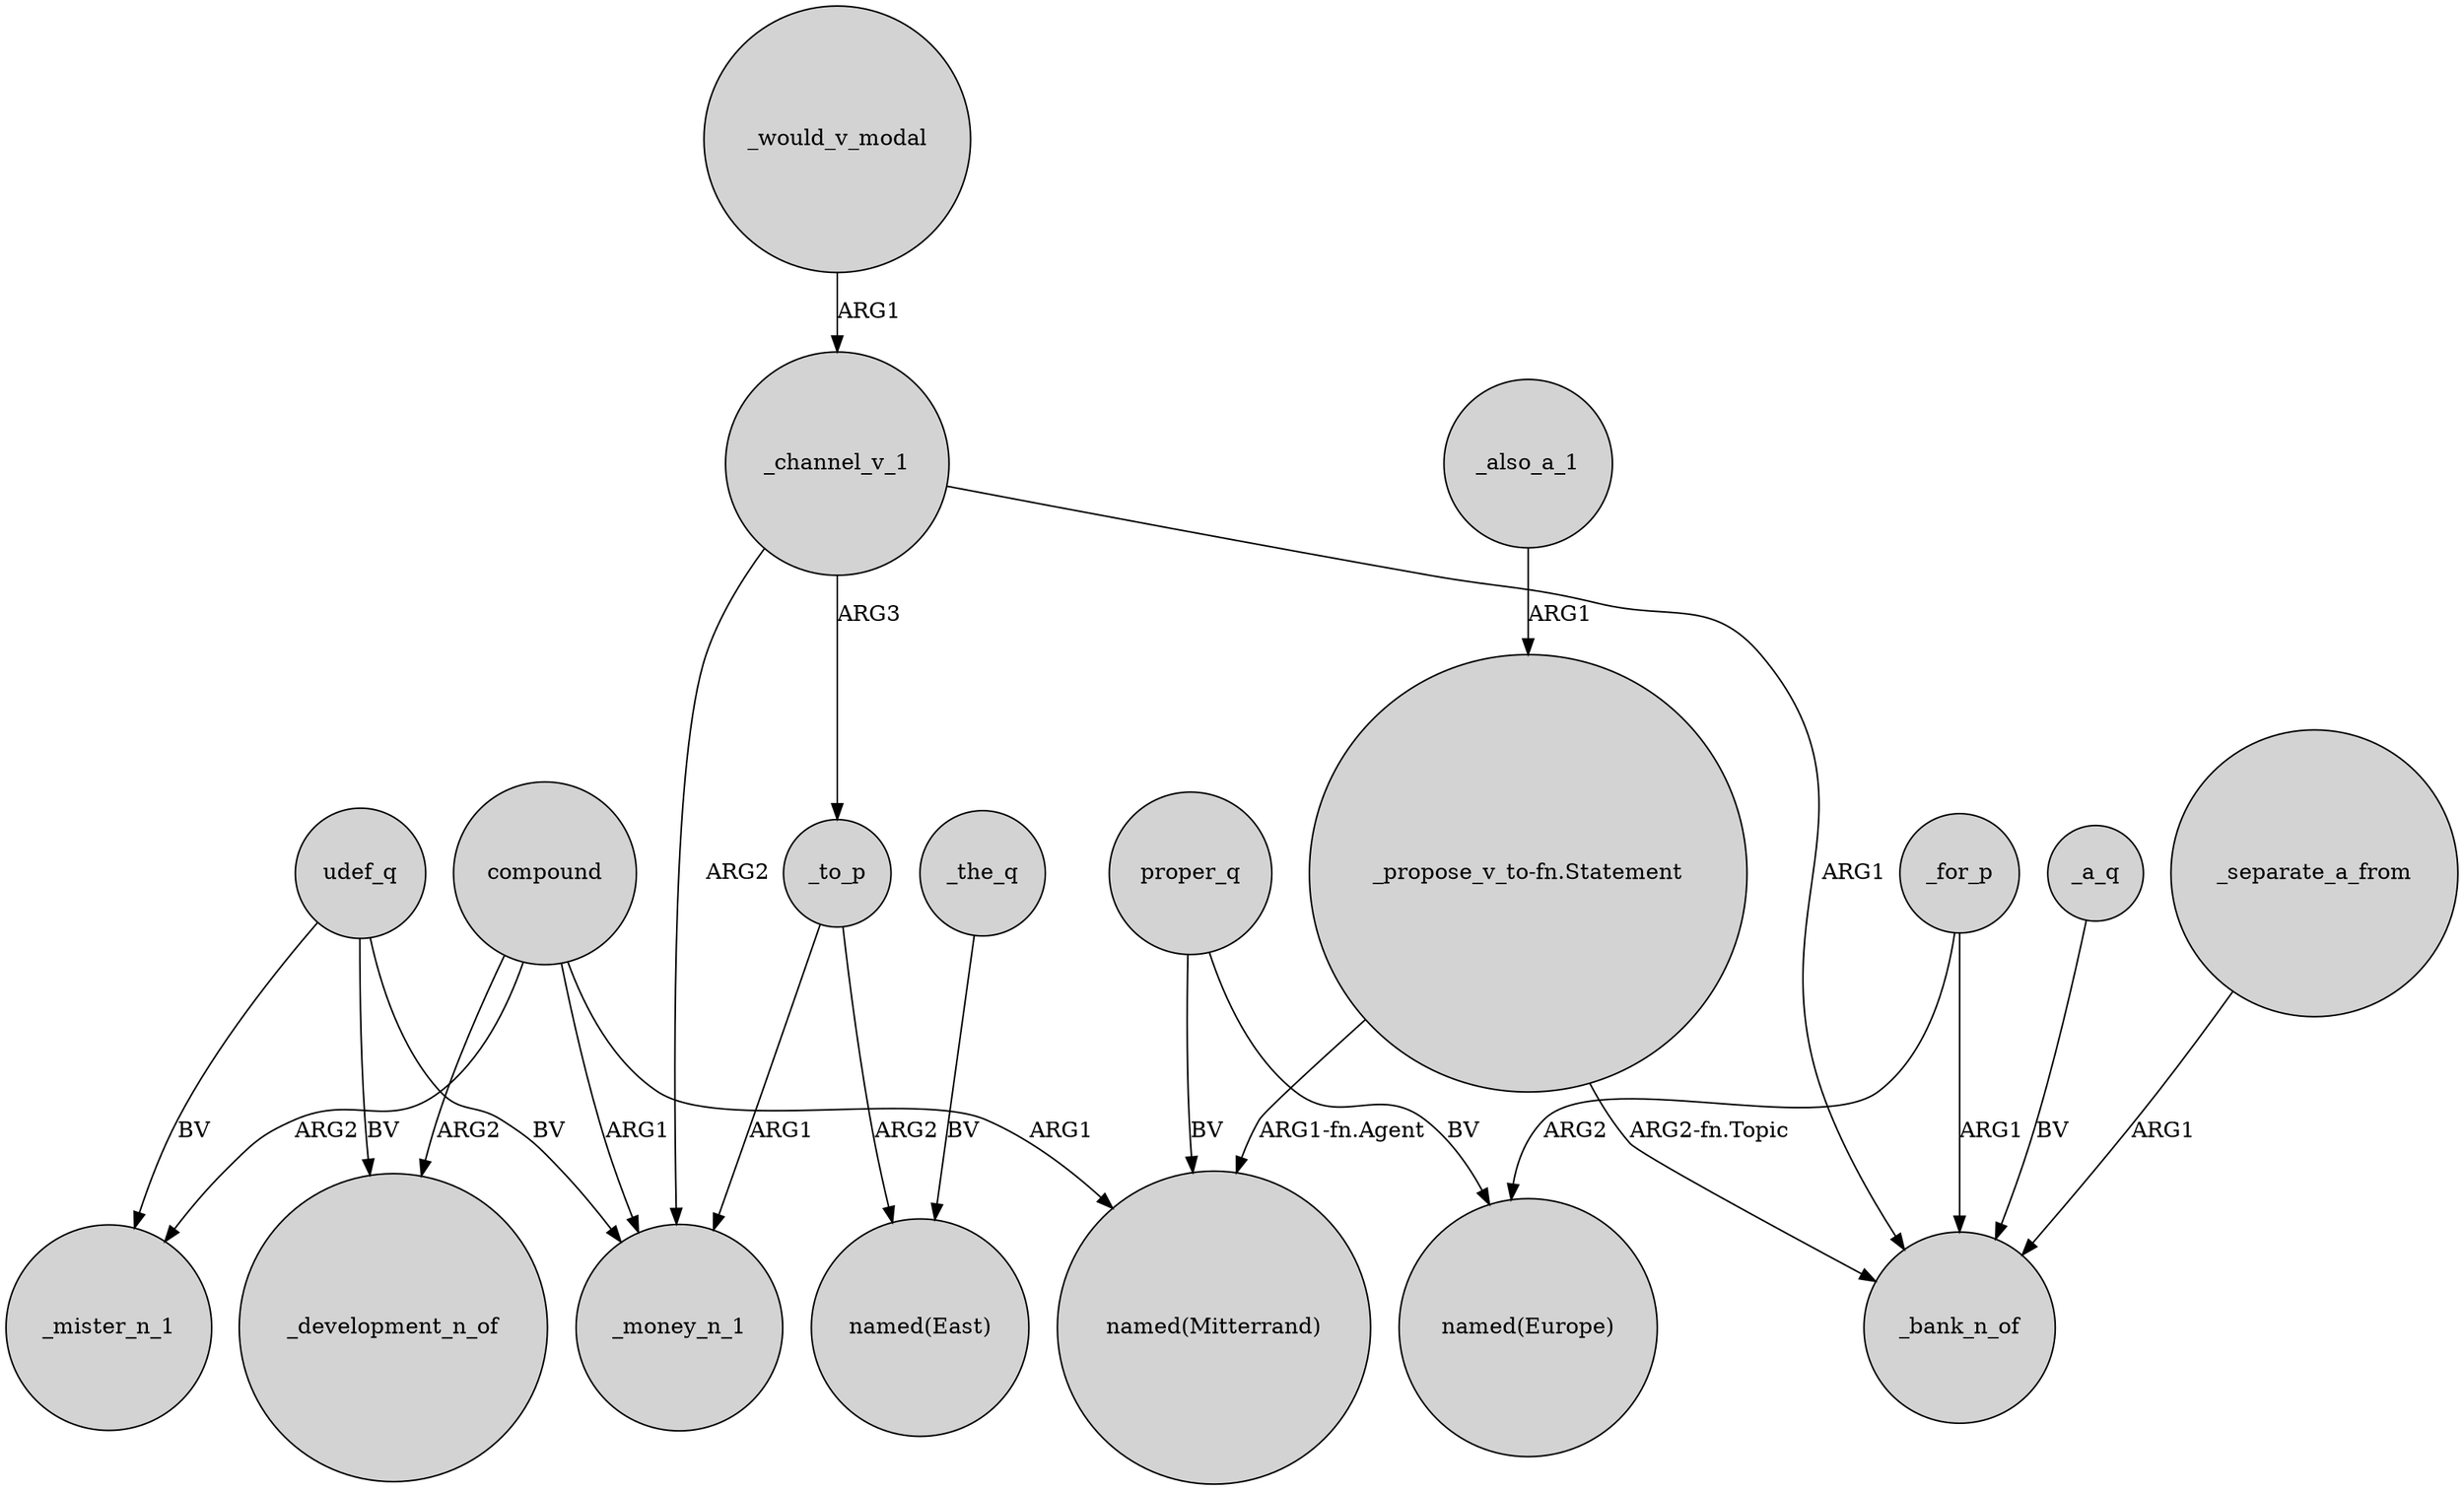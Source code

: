 digraph {
	node [shape=circle style=filled]
	compound -> _development_n_of [label=ARG2]
	"_propose_v_to-fn.Statement" -> _bank_n_of [label="ARG2-fn.Topic"]
	udef_q -> _money_n_1 [label=BV]
	_channel_v_1 -> _bank_n_of [label=ARG1]
	_for_p -> "named(Europe)" [label=ARG2]
	_the_q -> "named(East)" [label=BV]
	compound -> _mister_n_1 [label=ARG2]
	udef_q -> _mister_n_1 [label=BV]
	_for_p -> _bank_n_of [label=ARG1]
	_to_p -> "named(East)" [label=ARG2]
	compound -> _money_n_1 [label=ARG1]
	_would_v_modal -> _channel_v_1 [label=ARG1]
	_channel_v_1 -> _money_n_1 [label=ARG2]
	proper_q -> "named(Europe)" [label=BV]
	compound -> "named(Mitterrand)" [label=ARG1]
	udef_q -> _development_n_of [label=BV]
	proper_q -> "named(Mitterrand)" [label=BV]
	_to_p -> _money_n_1 [label=ARG1]
	_also_a_1 -> "_propose_v_to-fn.Statement" [label=ARG1]
	_separate_a_from -> _bank_n_of [label=ARG1]
	_a_q -> _bank_n_of [label=BV]
	_channel_v_1 -> _to_p [label=ARG3]
	"_propose_v_to-fn.Statement" -> "named(Mitterrand)" [label="ARG1-fn.Agent"]
}

